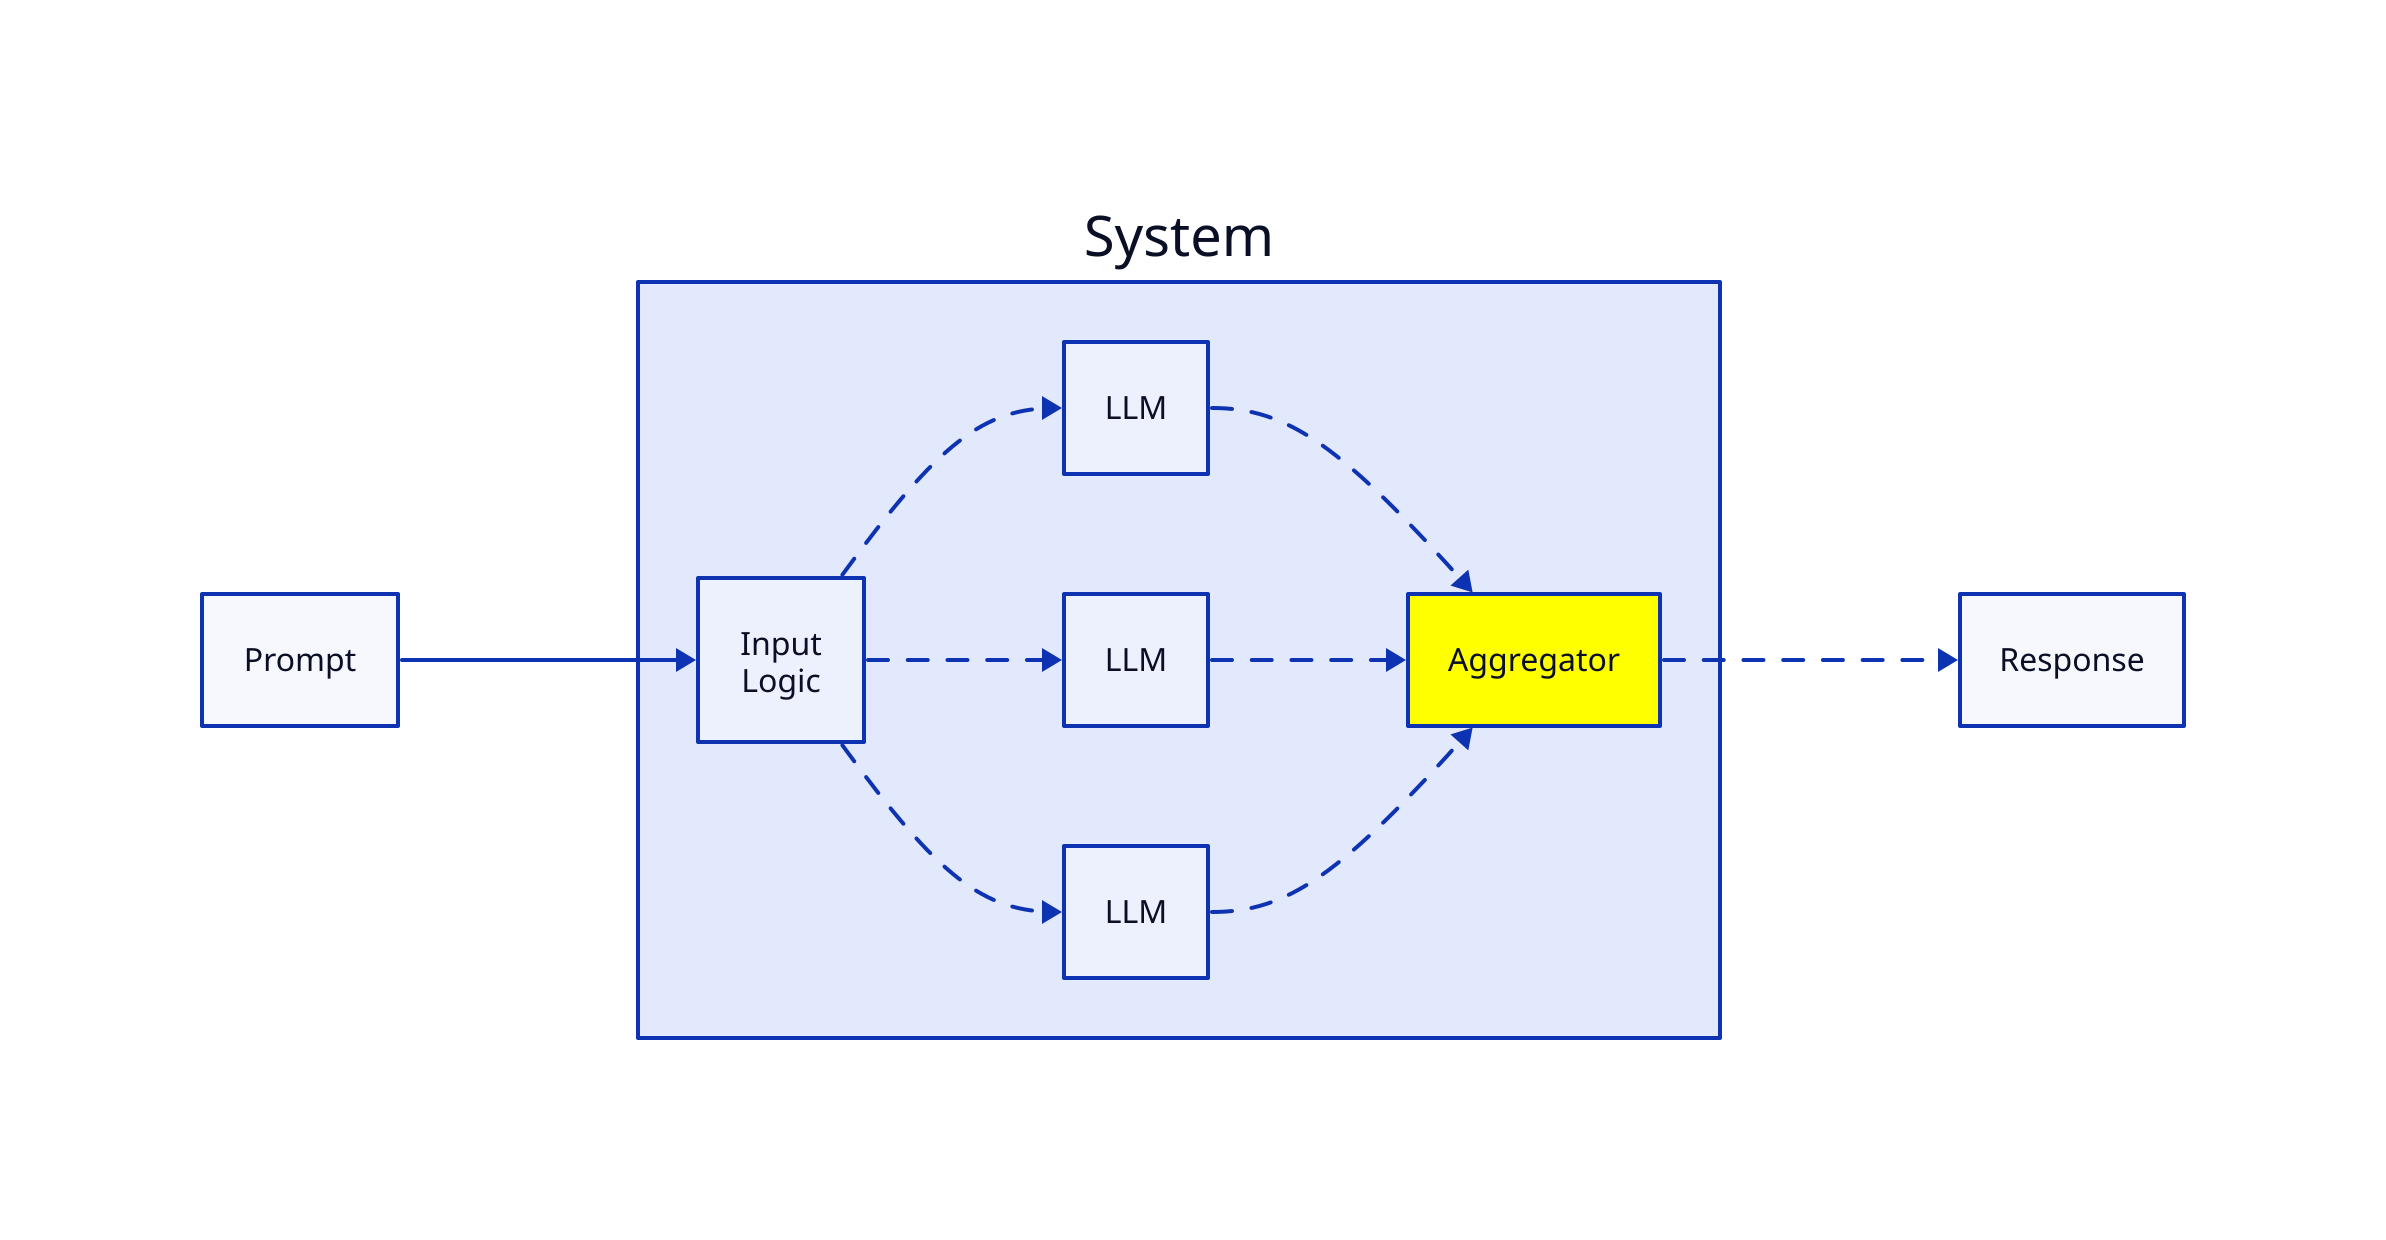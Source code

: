 direction: right
p: Prompt
r: Response

s: System {
    i: Input\nLogic
    l1: LLM
    l2: LLM
    l3: LLM
    a: Aggregator { style.fill: yellow }
}

p --> s.i
s.i -->s.l1 --> s.a --> r { style.animated: true }
s.i -->s.l2 --> s.a { style.animated: true }
s.i -->s.l3 --> s.a { style.animated: true }
